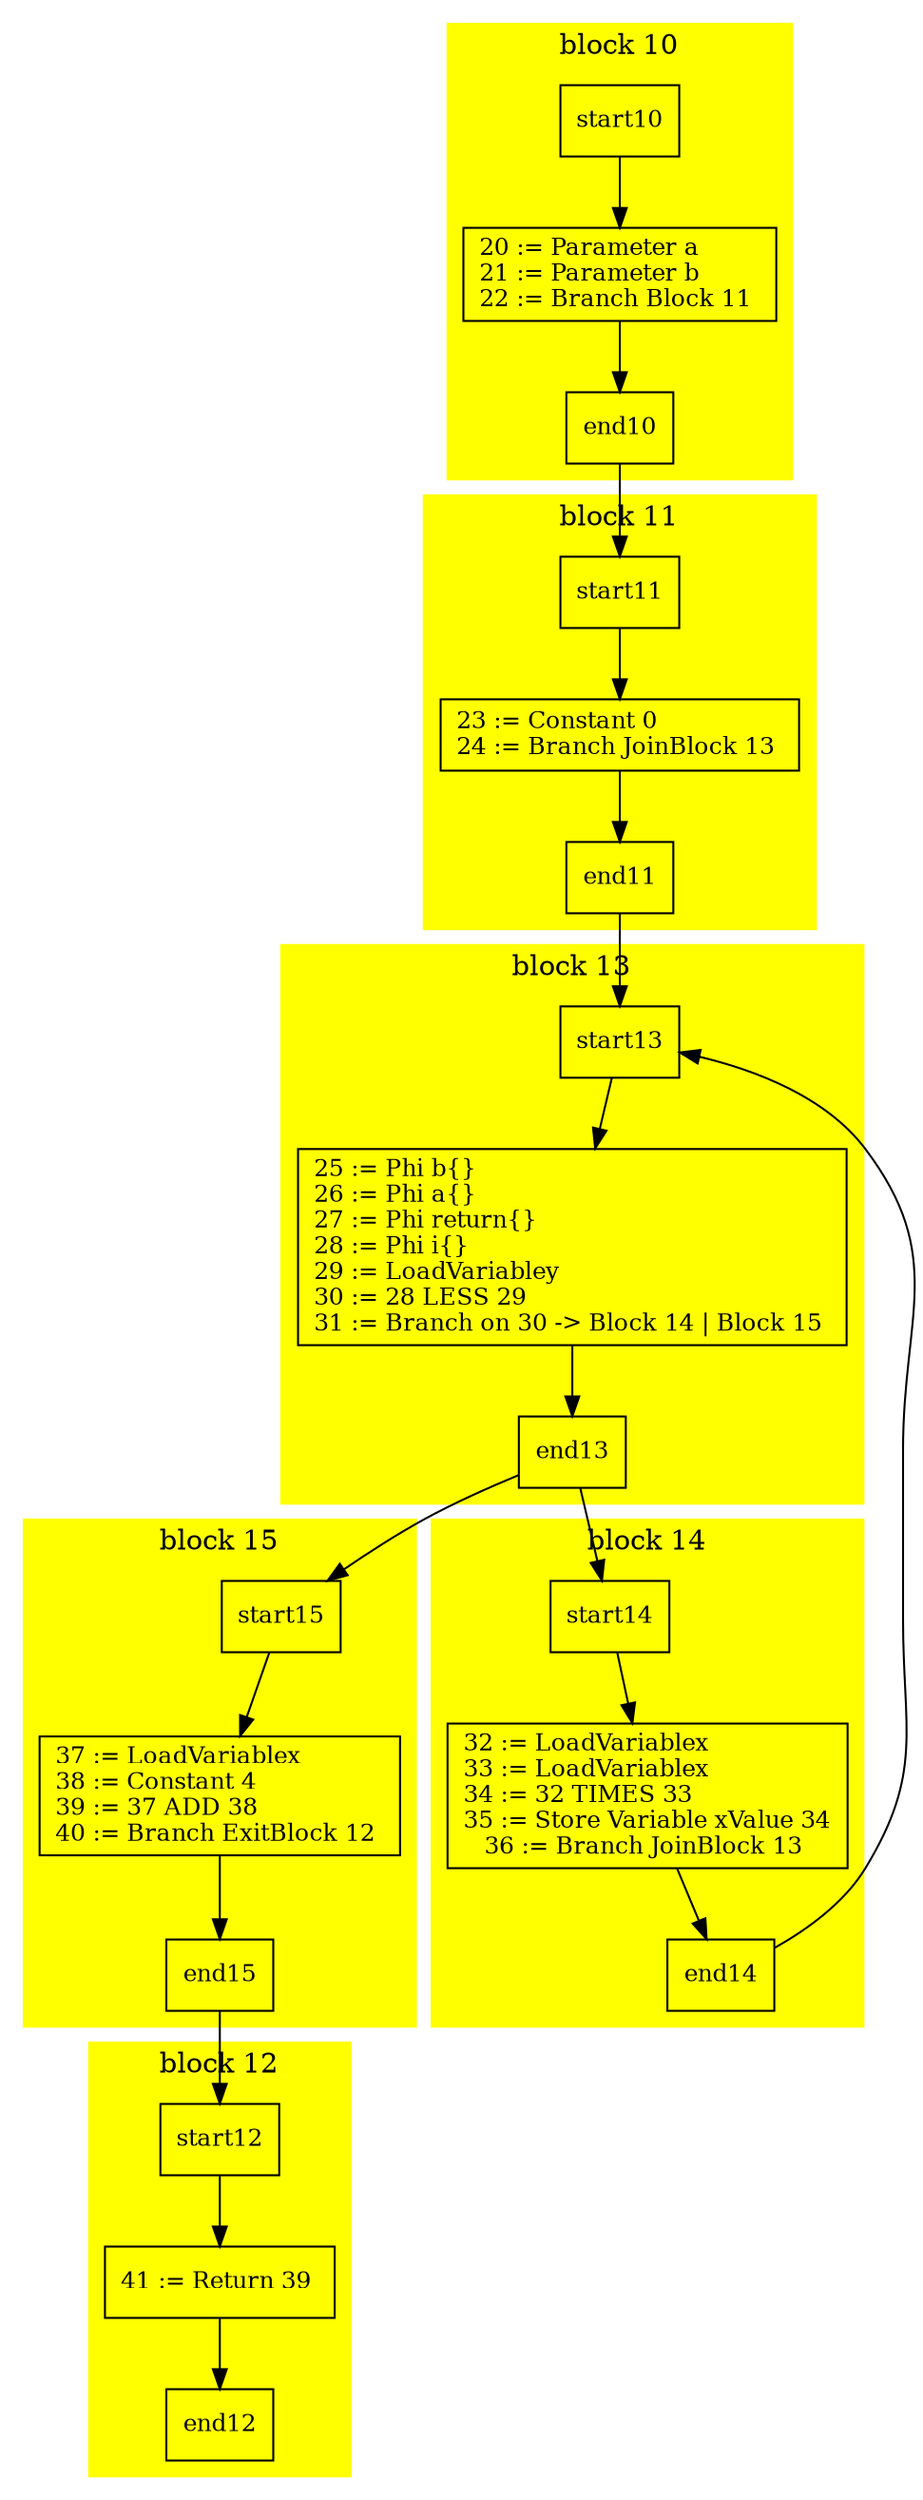digraph boo {
	subgraph cluster10{ style=filled; color=yellow; node [fontsize = 12, shape=box, align=left]; 
label = "block 10";
"start10" ->"20 := Parameter a\l21 := Parameter b\l22 := Branch Block 11 " -> "end10";}
	subgraph cluster11{ style=filled; color=yellow; node [fontsize = 12, shape=box, align=left]; 
label = "block 11";
"start11" ->"23 := Constant 0\l24 := Branch JoinBlock 13 " -> "end11";}
	subgraph cluster12{ style=filled; color=yellow; node [fontsize = 12, shape=box, align=left]; 
label = "block 12";
"start12" ->"41 := Return 39 " -> "end12";}
	subgraph cluster13{ style=filled; color=yellow; node [fontsize = 12, shape=box, align=left]; 
label = "block 13";
"start13" ->"25 := Phi b{}\l26 := Phi a{}\l27 := Phi return{}\l28 := Phi i{}\l29 := LoadVariabley\l30 := 28 LESS 29\l31 := Branch on 30 -> Block 14 | Block 15 " -> "end13";}
	subgraph cluster14{ style=filled; color=yellow; node [fontsize = 12, shape=box, align=left]; 
label = "block 14";
"start14" ->"32 := LoadVariablex\l33 := LoadVariablex\l34 := 32 TIMES 33\l35 := Store Variable xValue 34\l36 := Branch JoinBlock 13 " -> "end14";}
	subgraph cluster15{ style=filled; color=yellow; node [fontsize = 12, shape=box, align=left]; 
label = "block 15";
"start15" ->"37 := LoadVariablex\l38 := Constant 4\l39 := 37 ADD 38\l40 := Branch ExitBlock 12 " -> "end15";}
"end10" -> "start11" [ltail=cluster10 lhead=cluster11];
"end11" -> "start13" [ltail=cluster11 lhead=cluster13];
"end13" -> "start14" [ltail=cluster13 lhead=cluster14];
"end13" -> "start15" [ltail=cluster13 lhead=cluster15];
"end14" -> "start13" [ltail=cluster14 lhead=cluster13];
"end15" -> "start12" [ltail=cluster15 lhead=cluster12];
}

digraph baz {
	subgraph cluster7{ style=filled; color=yellow; node [fontsize = 12, shape=box, align=left]; 
label = "block 7";
"start7" ->"14 := Parameter a\l15 := Parameter b\l16 := Branch Block 8 " -> "end7";}
	subgraph cluster8{ style=filled; color=yellow; node [fontsize = 12, shape=box, align=left]; 
label = "block 8";
"start8" ->"17 := Constant 1\l18 := Branch ExitBlock 9 " -> "end8";}
	subgraph cluster9{ style=filled; color=yellow; node [fontsize = 12, shape=box, align=left]; 
label = "block 9";
"start9" ->"19 := Return " -> "end9";}
"end7" -> "start8" [ltail=cluster7 lhead=cluster8];
"end8" -> "start9" [ltail=cluster8 lhead=cluster9];
}

digraph foo {
	subgraph cluster1{ style=filled; color=yellow; node [fontsize = 12, shape=box, align=left]; 
label = "block 1";
"start1" ->"0 := Branch Block 2 " -> "end1";}
	subgraph cluster2{ style=filled; color=yellow; node [fontsize = 12, shape=box, align=left]; 
label = "block 2";
"start2" ->"1 := Constant 1\l2 := Constant 2\l3 := Store Variable xValue 1\l4 := Store Variable yValue 2\l5 := Branch ExitBlock 3 " -> "end2";}
	subgraph cluster3{ style=filled; color=yellow; node [fontsize = 12, shape=box, align=left]; 
label = "block 3";
"start3" ->"6 := Return " -> "end3";}
"end1" -> "start2" [ltail=cluster1 lhead=cluster2];
"end2" -> "start3" [ltail=cluster2 lhead=cluster3];
}

digraph bar {
	subgraph cluster4{ style=filled; color=yellow; node [fontsize = 12, shape=box, align=left]; 
label = "block 4";
"start4" ->"7 := Parameter a\l8 := Branch Block 5 " -> "end4";}
	subgraph cluster5{ style=filled; color=yellow; node [fontsize = 12, shape=box, align=left]; 
label = "block 5";
"start5" ->"9 := Constant 1\l10 := Constant 1\l11 := Store Variable yValue 9\l12 := Branch ExitBlock 6 " -> "end5";}
	subgraph cluster6{ style=filled; color=yellow; node [fontsize = 12, shape=box, align=left]; 
label = "block 6";
"start6" ->"13 := Return " -> "end6";}
"end4" -> "start5" [ltail=cluster4 lhead=cluster5];
"end5" -> "start6" [ltail=cluster5 lhead=cluster6];
}

digraph main {
	subgraph cluster0{ style=filled; color=yellow; node [fontsize = 12, shape=box, align=left]; 
label = "block 0";
"start0" ->"42 := Branch Block 16 " -> "end0";}
	subgraph cluster16{ style=filled; color=yellow; node [fontsize = 12, shape=box, align=left]; 
label = "block 16";
"start16" ->"43 :=  Call foo\l44 :=  Call foo\l45 := Constant 1\l46 :=  Call bar\l47 :=  Call bar\l48 := Constant 3\l49 := Constant 7\l50 := 48 ADD 49\l51 := Constant 2\l52 := 50 MINUS 51\l53 := Store Variable xValue 52\l54 := Constant 895\l55 := Constant 2\l56 := 54 TIMES 55\l57 := Constant 2\l58 := 56 TIMES 57\l59 := Constant 2\l60 := 58 DIVIDE 59\l61 := Store Variable yValue 60\l62 := LoadVariablex\l63 := LoadVariabley\l64 :=  Call baz\l65 :=  Call baz\l66 := LoadVariabley\l67 := Constant 2\l68 := Constant 4\l69 :=  Call boo\l70 :=  Call boo\l71 := 66 ADD 70\l72 := Store Variable yValue 71\l73 := Branch ExitBlock 17 " -> "end16";}
	subgraph cluster17{ style=filled; color=yellow; node [fontsize = 12, shape=box, align=left]; 
label = "block 17";
"start17" ->"74 := Return " -> "end17";}
"end0" -> "start16" [ltail=cluster0 lhead=cluster16];
"end16" -> "start17" [ltail=cluster16 lhead=cluster17];
}

